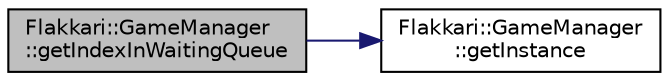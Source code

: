 digraph "Flakkari::GameManager::getIndexInWaitingQueue"
{
 // LATEX_PDF_SIZE
  edge [fontname="Helvetica",fontsize="10",labelfontname="Helvetica",labelfontsize="10"];
  node [fontname="Helvetica",fontsize="10",shape=record];
  rankdir="LR";
  Node1 [label="Flakkari::GameManager\l::getIndexInWaitingQueue",height=0.2,width=0.4,color="black", fillcolor="grey75", style="filled", fontcolor="black",tooltip="Get the index of a client in the waiting queue."];
  Node1 -> Node2 [color="midnightblue",fontsize="10",style="solid",fontname="Helvetica"];
  Node2 [label="Flakkari::GameManager\l::getInstance",height=0.2,width=0.4,color="black", fillcolor="white", style="filled",URL="$dc/de7/classFlakkari_1_1GameManager.html#a4eb7c41e03153d93e20ada9f76bbf22c",tooltip="Get the instance of the GameManager."];
}
